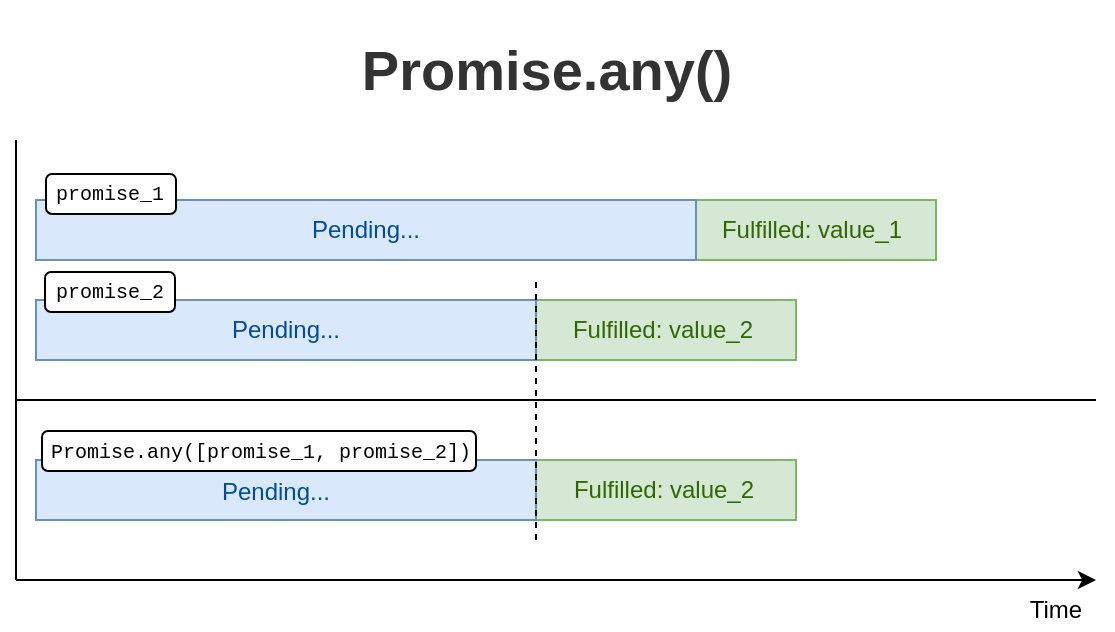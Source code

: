 <mxfile version="14.6.13" type="device" pages="3"><diagram id="idhxigilsuWetFB2cpPl" name="At least one promise fulfilled"><mxGraphModel dx="1422" dy="947" grid="1" gridSize="10" guides="1" tooltips="1" connect="1" arrows="1" fold="1" page="0" pageScale="1" pageWidth="827" pageHeight="1169" math="0" shadow="0"><root><mxCell id="0"/><mxCell id="1" parent="0"/><mxCell id="N8z0Ye5YrI288PrtkeDU-1" value="" style="rounded=0;whiteSpace=wrap;html=1;fillColor=#d5e8d4;strokeColor=#82b366;" parent="1" vertex="1"><mxGeometry x="70" y="370" width="450" height="30" as="geometry"/></mxCell><mxCell id="N8z0Ye5YrI288PrtkeDU-2" value="" style="rounded=0;whiteSpace=wrap;html=1;fillColor=#d5e8d4;strokeColor=#82b366;" parent="1" vertex="1"><mxGeometry x="70" y="420" width="380" height="30" as="geometry"/></mxCell><mxCell id="N8z0Ye5YrI288PrtkeDU-3" value="Promise.any()" style="text;strokeColor=none;fillColor=none;html=1;fontSize=28;fontStyle=1;verticalAlign=middle;align=center;fontColor=#333333;" parent="1" vertex="1"><mxGeometry x="210" y="270" width="230" height="70" as="geometry"/></mxCell><mxCell id="N8z0Ye5YrI288PrtkeDU-5" value="" style="endArrow=classic;html=1;" parent="1" edge="1"><mxGeometry width="50" height="50" relative="1" as="geometry"><mxPoint x="60" y="560" as="sourcePoint"/><mxPoint x="600" y="560" as="targetPoint"/></mxGeometry></mxCell><mxCell id="N8z0Ye5YrI288PrtkeDU-6" value="" style="endArrow=none;html=1;" parent="1" edge="1"><mxGeometry width="50" height="50" relative="1" as="geometry"><mxPoint x="60" y="560" as="sourcePoint"/><mxPoint x="60" y="340" as="targetPoint"/></mxGeometry></mxCell><mxCell id="N8z0Ye5YrI288PrtkeDU-7" value="Time" style="text;html=1;strokeColor=none;fillColor=none;align=center;verticalAlign=middle;whiteSpace=wrap;rounded=0;" parent="1" vertex="1"><mxGeometry x="560" y="565" width="40" height="20" as="geometry"/></mxCell><mxCell id="N8z0Ye5YrI288PrtkeDU-9" value="" style="endArrow=none;html=1;" parent="1" edge="1"><mxGeometry width="50" height="50" relative="1" as="geometry"><mxPoint x="60" y="470" as="sourcePoint"/><mxPoint x="600" y="470" as="targetPoint"/></mxGeometry></mxCell><mxCell id="N8z0Ye5YrI288PrtkeDU-12" value="" style="rounded=0;whiteSpace=wrap;html=1;fillColor=#dae8fc;strokeColor=#6c8ebf;" parent="1" vertex="1"><mxGeometry x="70" y="370" width="330" height="30" as="geometry"/></mxCell><mxCell id="N8z0Ye5YrI288PrtkeDU-13" value="Pending..." style="text;html=1;strokeColor=none;fillColor=none;align=center;verticalAlign=middle;whiteSpace=wrap;rounded=0;fontColor=#004C99;" parent="1" vertex="1"><mxGeometry x="195" y="375" width="80" height="20" as="geometry"/></mxCell><mxCell id="N8z0Ye5YrI288PrtkeDU-14" value="" style="rounded=0;whiteSpace=wrap;html=1;fillColor=#dae8fc;strokeColor=#6c8ebf;" parent="1" vertex="1"><mxGeometry x="70" y="420" width="250" height="30" as="geometry"/></mxCell><mxCell id="N8z0Ye5YrI288PrtkeDU-15" value="Pending..." style="text;html=1;strokeColor=none;fillColor=none;align=center;verticalAlign=middle;whiteSpace=wrap;rounded=0;fontColor=#004C99;" parent="1" vertex="1"><mxGeometry x="155" y="425" width="80" height="20" as="geometry"/></mxCell><mxCell id="N8z0Ye5YrI288PrtkeDU-16" value="Fulfilled: value_2" style="text;html=1;strokeColor=none;fillColor=none;align=center;verticalAlign=middle;whiteSpace=wrap;rounded=0;fontColor=#336600;" parent="1" vertex="1"><mxGeometry x="296" y="425" width="175" height="20" as="geometry"/></mxCell><mxCell id="N8z0Ye5YrI288PrtkeDU-17" value="Fulfilled: value_1" style="text;html=1;strokeColor=none;fillColor=none;align=center;verticalAlign=middle;whiteSpace=wrap;rounded=0;fontColor=#336600;" parent="1" vertex="1"><mxGeometry x="393" y="375" width="130" height="20" as="geometry"/></mxCell><mxCell id="N8z0Ye5YrI288PrtkeDU-18" value="" style="rounded=0;whiteSpace=wrap;html=1;fillColor=#d5e8d4;strokeColor=#82b366;" parent="1" vertex="1"><mxGeometry x="70" y="500" width="380" height="30" as="geometry"/></mxCell><mxCell id="N8z0Ye5YrI288PrtkeDU-19" value="" style="rounded=0;whiteSpace=wrap;html=1;fillColor=#dae8fc;strokeColor=#6c8ebf;" parent="1" vertex="1"><mxGeometry x="70" y="500" width="250" height="30" as="geometry"/></mxCell><mxCell id="N8z0Ye5YrI288PrtkeDU-20" value="Pending..." style="text;html=1;strokeColor=none;fillColor=none;align=center;verticalAlign=middle;whiteSpace=wrap;rounded=0;fontColor=#004C99;" parent="1" vertex="1"><mxGeometry x="150" y="505.5" width="80" height="20" as="geometry"/></mxCell><mxCell id="N8z0Ye5YrI288PrtkeDU-21" value="Fulfilled: value_2" style="text;html=1;strokeColor=none;fillColor=none;align=center;verticalAlign=middle;whiteSpace=wrap;rounded=0;fontColor=#336600;" parent="1" vertex="1"><mxGeometry x="303.5" y="505" width="160" height="20" as="geometry"/></mxCell><mxCell id="-S_mJhH61JFIsjPQwXrV-2" value="" style="rounded=1;whiteSpace=wrap;html=1;labelBackgroundColor=#ffffff;fontFamily=Courier New;fontSize=23;fontColor=#666666;align=left;" parent="1" vertex="1"><mxGeometry x="75" y="357" width="65" height="20" as="geometry"/></mxCell><mxCell id="N8z0Ye5YrI288PrtkeDU-10" value="promise_1" style="text;html=1;strokeColor=none;fillColor=none;align=center;verticalAlign=middle;whiteSpace=wrap;rounded=0;fontSize=10;fontFamily=Courier New;" parent="1" vertex="1"><mxGeometry x="81" y="357" width="52" height="20" as="geometry"/></mxCell><mxCell id="-S_mJhH61JFIsjPQwXrV-7" value="" style="rounded=1;whiteSpace=wrap;html=1;labelBackgroundColor=#ffffff;fontFamily=Courier New;fontSize=23;fontColor=#666666;align=left;" parent="1" vertex="1"><mxGeometry x="73" y="485.5" width="217" height="20" as="geometry"/></mxCell><mxCell id="-S_mJhH61JFIsjPQwXrV-8" value="Promise.any([promise_1, promise_2])" style="text;html=1;strokeColor=none;fillColor=none;align=center;verticalAlign=middle;whiteSpace=wrap;rounded=0;fontSize=10;fontFamily=Courier New;" parent="1" vertex="1"><mxGeometry x="75" y="485.5" width="215" height="20" as="geometry"/></mxCell><mxCell id="-S_mJhH61JFIsjPQwXrV-9" value="" style="rounded=1;whiteSpace=wrap;html=1;labelBackgroundColor=#ffffff;fontFamily=Courier New;fontSize=23;fontColor=#666666;align=left;" parent="1" vertex="1"><mxGeometry x="74.5" y="406" width="65" height="20" as="geometry"/></mxCell><mxCell id="-S_mJhH61JFIsjPQwXrV-10" value="promise_2" style="text;html=1;strokeColor=none;fillColor=none;align=center;verticalAlign=middle;whiteSpace=wrap;rounded=0;fontSize=10;fontFamily=Courier New;" parent="1" vertex="1"><mxGeometry x="80.5" y="406" width="52" height="20" as="geometry"/></mxCell><mxCell id="7-jWD6CF5Lc-jfGjgNCY-1" value="" style="endArrow=none;dashed=1;html=1;" parent="1" edge="1"><mxGeometry width="50" height="50" relative="1" as="geometry"><mxPoint x="320" y="540" as="sourcePoint"/><mxPoint x="320" y="410" as="targetPoint"/></mxGeometry></mxCell></root></mxGraphModel></diagram><diagram name="Rejected is ignored" id="TL_xoKHZocMhnvhmB61I"><mxGraphModel dx="1422" dy="947" grid="1" gridSize="10" guides="1" tooltips="1" connect="1" arrows="1" fold="1" page="0" pageScale="1" pageWidth="827" pageHeight="1169" math="0" shadow="0"><root><mxCell id="uTj2WCTEY_MhmhMrPoqT-0"/><mxCell id="uTj2WCTEY_MhmhMrPoqT-1" parent="uTj2WCTEY_MhmhMrPoqT-0"/><mxCell id="uTj2WCTEY_MhmhMrPoqT-2" value="" style="rounded=0;whiteSpace=wrap;html=1;fillColor=#f8cecc;strokeColor=#b85450;" parent="uTj2WCTEY_MhmhMrPoqT-1" vertex="1"><mxGeometry x="70" y="370" width="380" height="30" as="geometry"/></mxCell><mxCell id="uTj2WCTEY_MhmhMrPoqT-3" value="" style="rounded=0;whiteSpace=wrap;html=1;fillColor=#d5e8d4;strokeColor=#82b366;" parent="uTj2WCTEY_MhmhMrPoqT-1" vertex="1"><mxGeometry x="70" y="420" width="450" height="30" as="geometry"/></mxCell><mxCell id="uTj2WCTEY_MhmhMrPoqT-4" value="Promise.any()" style="text;strokeColor=none;fillColor=none;html=1;fontSize=28;fontStyle=1;verticalAlign=middle;align=center;fontColor=#333333;" parent="uTj2WCTEY_MhmhMrPoqT-1" vertex="1"><mxGeometry x="210" y="270" width="230" height="70" as="geometry"/></mxCell><mxCell id="uTj2WCTEY_MhmhMrPoqT-5" value="" style="endArrow=classic;html=1;" parent="uTj2WCTEY_MhmhMrPoqT-1" edge="1"><mxGeometry width="50" height="50" relative="1" as="geometry"><mxPoint x="60" y="560" as="sourcePoint"/><mxPoint x="600" y="560" as="targetPoint"/></mxGeometry></mxCell><mxCell id="uTj2WCTEY_MhmhMrPoqT-6" value="" style="endArrow=none;html=1;" parent="uTj2WCTEY_MhmhMrPoqT-1" edge="1"><mxGeometry width="50" height="50" relative="1" as="geometry"><mxPoint x="60" y="560" as="sourcePoint"/><mxPoint x="60" y="340" as="targetPoint"/></mxGeometry></mxCell><mxCell id="uTj2WCTEY_MhmhMrPoqT-7" value="Time" style="text;html=1;strokeColor=none;fillColor=none;align=center;verticalAlign=middle;whiteSpace=wrap;rounded=0;" parent="uTj2WCTEY_MhmhMrPoqT-1" vertex="1"><mxGeometry x="560" y="565" width="40" height="20" as="geometry"/></mxCell><mxCell id="uTj2WCTEY_MhmhMrPoqT-8" value="" style="endArrow=none;html=1;" parent="uTj2WCTEY_MhmhMrPoqT-1" edge="1"><mxGeometry width="50" height="50" relative="1" as="geometry"><mxPoint x="60" y="470" as="sourcePoint"/><mxPoint x="600" y="470" as="targetPoint"/></mxGeometry></mxCell><mxCell id="uTj2WCTEY_MhmhMrPoqT-9" value="" style="rounded=0;whiteSpace=wrap;html=1;fillColor=#dae8fc;strokeColor=#6c8ebf;" parent="uTj2WCTEY_MhmhMrPoqT-1" vertex="1"><mxGeometry x="70" y="370" width="260" height="30" as="geometry"/></mxCell><mxCell id="uTj2WCTEY_MhmhMrPoqT-10" value="Pending..." style="text;html=1;strokeColor=none;fillColor=none;align=center;verticalAlign=middle;whiteSpace=wrap;rounded=0;fontColor=#004C99;" parent="uTj2WCTEY_MhmhMrPoqT-1" vertex="1"><mxGeometry x="160" y="375" width="80" height="20" as="geometry"/></mxCell><mxCell id="uTj2WCTEY_MhmhMrPoqT-11" value="" style="rounded=0;whiteSpace=wrap;html=1;fillColor=#dae8fc;strokeColor=#6c8ebf;" parent="uTj2WCTEY_MhmhMrPoqT-1" vertex="1"><mxGeometry x="70" y="420" width="330" height="30" as="geometry"/></mxCell><mxCell id="uTj2WCTEY_MhmhMrPoqT-12" value="Pending..." style="text;html=1;strokeColor=none;fillColor=none;align=center;verticalAlign=middle;whiteSpace=wrap;rounded=0;fontColor=#004C99;" parent="uTj2WCTEY_MhmhMrPoqT-1" vertex="1"><mxGeometry x="195" y="425" width="80" height="20" as="geometry"/></mxCell><mxCell id="uTj2WCTEY_MhmhMrPoqT-13" value="Fulfilled: value_2" style="text;html=1;strokeColor=none;fillColor=none;align=center;verticalAlign=middle;whiteSpace=wrap;rounded=0;fontColor=#336600;" parent="uTj2WCTEY_MhmhMrPoqT-1" vertex="1"><mxGeometry x="370.5" y="425" width="175" height="20" as="geometry"/></mxCell><mxCell id="uTj2WCTEY_MhmhMrPoqT-14" value="Rejected: reason_1" style="text;html=1;strokeColor=none;fillColor=none;align=center;verticalAlign=middle;whiteSpace=wrap;rounded=0;fontColor=#990000;" parent="uTj2WCTEY_MhmhMrPoqT-1" vertex="1"><mxGeometry x="326" y="374" width="130" height="20" as="geometry"/></mxCell><mxCell id="uTj2WCTEY_MhmhMrPoqT-15" value="" style="rounded=0;whiteSpace=wrap;html=1;fillColor=#d5e8d4;strokeColor=#82b366;" parent="uTj2WCTEY_MhmhMrPoqT-1" vertex="1"><mxGeometry x="70" y="500" width="450" height="30" as="geometry"/></mxCell><mxCell id="uTj2WCTEY_MhmhMrPoqT-16" value="" style="rounded=0;whiteSpace=wrap;html=1;fillColor=#dae8fc;strokeColor=#6c8ebf;" parent="uTj2WCTEY_MhmhMrPoqT-1" vertex="1"><mxGeometry x="70" y="500" width="330" height="30" as="geometry"/></mxCell><mxCell id="uTj2WCTEY_MhmhMrPoqT-17" value="Pending..." style="text;html=1;strokeColor=none;fillColor=none;align=center;verticalAlign=middle;whiteSpace=wrap;rounded=0;fontColor=#004C99;" parent="uTj2WCTEY_MhmhMrPoqT-1" vertex="1"><mxGeometry x="195" y="505" width="80" height="20" as="geometry"/></mxCell><mxCell id="uTj2WCTEY_MhmhMrPoqT-18" value="Fulfilled: value_2" style="text;html=1;strokeColor=none;fillColor=none;align=center;verticalAlign=middle;whiteSpace=wrap;rounded=0;fontColor=#336600;" parent="uTj2WCTEY_MhmhMrPoqT-1" vertex="1"><mxGeometry x="378" y="504.5" width="160" height="20" as="geometry"/></mxCell><mxCell id="uTj2WCTEY_MhmhMrPoqT-19" value="" style="rounded=1;whiteSpace=wrap;html=1;labelBackgroundColor=#ffffff;fontFamily=Courier New;fontSize=23;fontColor=#666666;align=left;" parent="uTj2WCTEY_MhmhMrPoqT-1" vertex="1"><mxGeometry x="75" y="357" width="65" height="20" as="geometry"/></mxCell><mxCell id="uTj2WCTEY_MhmhMrPoqT-20" value="promise_1" style="text;html=1;strokeColor=none;fillColor=none;align=center;verticalAlign=middle;whiteSpace=wrap;rounded=0;fontSize=10;fontFamily=Courier New;" parent="uTj2WCTEY_MhmhMrPoqT-1" vertex="1"><mxGeometry x="81" y="357" width="52" height="20" as="geometry"/></mxCell><mxCell id="uTj2WCTEY_MhmhMrPoqT-21" value="" style="rounded=1;whiteSpace=wrap;html=1;labelBackgroundColor=#ffffff;fontFamily=Courier New;fontSize=23;fontColor=#666666;align=left;" parent="uTj2WCTEY_MhmhMrPoqT-1" vertex="1"><mxGeometry x="73" y="485.5" width="217" height="20" as="geometry"/></mxCell><mxCell id="uTj2WCTEY_MhmhMrPoqT-22" value="Promise.any([promise_1, promise_2])" style="text;html=1;strokeColor=none;fillColor=none;align=center;verticalAlign=middle;whiteSpace=wrap;rounded=0;fontSize=10;fontFamily=Courier New;" parent="uTj2WCTEY_MhmhMrPoqT-1" vertex="1"><mxGeometry x="75" y="485.5" width="215" height="20" as="geometry"/></mxCell><mxCell id="uTj2WCTEY_MhmhMrPoqT-23" value="" style="rounded=1;whiteSpace=wrap;html=1;labelBackgroundColor=#ffffff;fontFamily=Courier New;fontSize=23;fontColor=#666666;align=left;" parent="uTj2WCTEY_MhmhMrPoqT-1" vertex="1"><mxGeometry x="74.5" y="406" width="65" height="20" as="geometry"/></mxCell><mxCell id="uTj2WCTEY_MhmhMrPoqT-24" value="promise_2" style="text;html=1;strokeColor=none;fillColor=none;align=center;verticalAlign=middle;whiteSpace=wrap;rounded=0;fontSize=10;fontFamily=Courier New;" parent="uTj2WCTEY_MhmhMrPoqT-1" vertex="1"><mxGeometry x="80.5" y="406" width="52" height="20" as="geometry"/></mxCell><mxCell id="uTj2WCTEY_MhmhMrPoqT-25" value="" style="endArrow=none;dashed=1;html=1;" parent="uTj2WCTEY_MhmhMrPoqT-1" edge="1"><mxGeometry width="50" height="50" relative="1" as="geometry"><mxPoint x="400" y="540" as="sourcePoint"/><mxPoint x="400" y="410" as="targetPoint"/></mxGeometry></mxCell></root></mxGraphModel></diagram><diagram name="All promises rejected" id="05dCHv4usbjD3H7Q2Go7"><mxGraphModel dx="1422" dy="947" grid="1" gridSize="10" guides="1" tooltips="1" connect="1" arrows="1" fold="1" page="0" pageScale="1" pageWidth="827" pageHeight="1169" math="0" shadow="0"><root><mxCell id="Uot6-I3UawnojIUIg4Ep-0"/><mxCell id="Uot6-I3UawnojIUIg4Ep-1" parent="Uot6-I3UawnojIUIg4Ep-0"/><mxCell id="Uot6-I3UawnojIUIg4Ep-2" value="" style="rounded=0;whiteSpace=wrap;html=1;fillColor=#f8cecc;strokeColor=#b85450;" parent="Uot6-I3UawnojIUIg4Ep-1" vertex="1"><mxGeometry x="70" y="370" width="450" height="30" as="geometry"/></mxCell><mxCell id="Uot6-I3UawnojIUIg4Ep-3" value="" style="rounded=0;whiteSpace=wrap;html=1;fillColor=#f8cecc;strokeColor=#b85450;" parent="Uot6-I3UawnojIUIg4Ep-1" vertex="1"><mxGeometry x="70" y="420" width="390" height="30" as="geometry"/></mxCell><mxCell id="Uot6-I3UawnojIUIg4Ep-4" value="Promise.any()" style="text;strokeColor=none;fillColor=none;html=1;fontSize=28;fontStyle=1;verticalAlign=middle;align=center;fontColor=#333333;" parent="Uot6-I3UawnojIUIg4Ep-1" vertex="1"><mxGeometry x="220" y="280" width="230" height="70" as="geometry"/></mxCell><mxCell id="Uot6-I3UawnojIUIg4Ep-5" value="" style="endArrow=classic;html=1;" parent="Uot6-I3UawnojIUIg4Ep-1" edge="1"><mxGeometry width="50" height="50" relative="1" as="geometry"><mxPoint x="60" y="560" as="sourcePoint"/><mxPoint x="600" y="560" as="targetPoint"/></mxGeometry></mxCell><mxCell id="Uot6-I3UawnojIUIg4Ep-6" value="" style="endArrow=none;html=1;" parent="Uot6-I3UawnojIUIg4Ep-1" edge="1"><mxGeometry width="50" height="50" relative="1" as="geometry"><mxPoint x="60" y="560" as="sourcePoint"/><mxPoint x="60" y="340" as="targetPoint"/></mxGeometry></mxCell><mxCell id="Uot6-I3UawnojIUIg4Ep-7" value="Time" style="text;html=1;strokeColor=none;fillColor=none;align=center;verticalAlign=middle;whiteSpace=wrap;rounded=0;" parent="Uot6-I3UawnojIUIg4Ep-1" vertex="1"><mxGeometry x="560" y="565" width="40" height="20" as="geometry"/></mxCell><mxCell id="Uot6-I3UawnojIUIg4Ep-8" value="" style="endArrow=none;html=1;" parent="Uot6-I3UawnojIUIg4Ep-1" edge="1"><mxGeometry width="50" height="50" relative="1" as="geometry"><mxPoint x="60" y="470" as="sourcePoint"/><mxPoint x="600" y="470" as="targetPoint"/></mxGeometry></mxCell><mxCell id="Uot6-I3UawnojIUIg4Ep-9" value="" style="rounded=0;whiteSpace=wrap;html=1;fillColor=#dae8fc;strokeColor=#6c8ebf;" parent="Uot6-I3UawnojIUIg4Ep-1" vertex="1"><mxGeometry x="70" y="370" width="330" height="30" as="geometry"/></mxCell><mxCell id="Uot6-I3UawnojIUIg4Ep-10" value="Pending..." style="text;html=1;strokeColor=none;fillColor=none;align=center;verticalAlign=middle;whiteSpace=wrap;rounded=0;fontColor=#004C99;" parent="Uot6-I3UawnojIUIg4Ep-1" vertex="1"><mxGeometry x="195" y="375" width="80" height="20" as="geometry"/></mxCell><mxCell id="Uot6-I3UawnojIUIg4Ep-11" value="" style="rounded=0;whiteSpace=wrap;html=1;fillColor=#dae8fc;strokeColor=#6c8ebf;" parent="Uot6-I3UawnojIUIg4Ep-1" vertex="1"><mxGeometry x="70" y="420" width="260" height="30" as="geometry"/></mxCell><mxCell id="Uot6-I3UawnojIUIg4Ep-12" value="Pending..." style="text;html=1;strokeColor=none;fillColor=none;align=center;verticalAlign=middle;whiteSpace=wrap;rounded=0;fontColor=#004C99;" parent="Uot6-I3UawnojIUIg4Ep-1" vertex="1"><mxGeometry x="160" y="425" width="80" height="20" as="geometry"/></mxCell><mxCell id="Uot6-I3UawnojIUIg4Ep-13" value="Rejected: reason_2" style="text;html=1;strokeColor=none;fillColor=none;align=center;verticalAlign=middle;whiteSpace=wrap;rounded=0;fontColor=#990000;" parent="Uot6-I3UawnojIUIg4Ep-1" vertex="1"><mxGeometry x="330" y="425" width="130" height="20" as="geometry"/></mxCell><mxCell id="Uot6-I3UawnojIUIg4Ep-14" value="Rejected: reason_1" style="text;html=1;strokeColor=none;fillColor=none;align=center;verticalAlign=middle;whiteSpace=wrap;rounded=0;fontColor=#990000;" parent="Uot6-I3UawnojIUIg4Ep-1" vertex="1"><mxGeometry x="394" y="374" width="130" height="20" as="geometry"/></mxCell><mxCell id="Uot6-I3UawnojIUIg4Ep-15" value="" style="rounded=0;whiteSpace=wrap;html=1;fillColor=#f8cecc;strokeColor=#b85450;" parent="Uot6-I3UawnojIUIg4Ep-1" vertex="1"><mxGeometry x="70" y="500" width="480" height="30" as="geometry"/></mxCell><mxCell id="Uot6-I3UawnojIUIg4Ep-16" value="" style="rounded=0;whiteSpace=wrap;html=1;fillColor=#dae8fc;strokeColor=#6c8ebf;" parent="Uot6-I3UawnojIUIg4Ep-1" vertex="1"><mxGeometry x="70" y="500" width="330" height="30" as="geometry"/></mxCell><mxCell id="Uot6-I3UawnojIUIg4Ep-17" value="Pending..." style="text;html=1;strokeColor=none;fillColor=none;align=center;verticalAlign=middle;whiteSpace=wrap;rounded=0;fontColor=#004C99;" parent="Uot6-I3UawnojIUIg4Ep-1" vertex="1"><mxGeometry x="195" y="505" width="80" height="20" as="geometry"/></mxCell><mxCell id="Uot6-I3UawnojIUIg4Ep-19" value="" style="endArrow=none;dashed=1;html=1;fontSize=16;fontColor=#336600;" parent="Uot6-I3UawnojIUIg4Ep-1" edge="1"><mxGeometry width="50" height="50" relative="1" as="geometry"><mxPoint x="330" y="490" as="sourcePoint"/><mxPoint x="330" y="410" as="targetPoint"/></mxGeometry></mxCell><mxCell id="Uot6-I3UawnojIUIg4Ep-20" value="" style="rounded=1;whiteSpace=wrap;html=1;labelBackgroundColor=#ffffff;fontFamily=Courier New;fontSize=23;fontColor=#666666;align=left;" parent="Uot6-I3UawnojIUIg4Ep-1" vertex="1"><mxGeometry x="75" y="357" width="65" height="20" as="geometry"/></mxCell><mxCell id="Uot6-I3UawnojIUIg4Ep-21" value="promise_1" style="text;html=1;strokeColor=none;fillColor=none;align=center;verticalAlign=middle;whiteSpace=wrap;rounded=0;fontSize=10;fontFamily=Courier New;" parent="Uot6-I3UawnojIUIg4Ep-1" vertex="1"><mxGeometry x="81" y="357" width="52" height="20" as="geometry"/></mxCell><mxCell id="Uot6-I3UawnojIUIg4Ep-22" value="" style="rounded=1;whiteSpace=wrap;html=1;labelBackgroundColor=#ffffff;fontFamily=Courier New;fontSize=23;fontColor=#666666;align=left;" parent="Uot6-I3UawnojIUIg4Ep-1" vertex="1"><mxGeometry x="73" y="485.5" width="217" height="20" as="geometry"/></mxCell><mxCell id="Uot6-I3UawnojIUIg4Ep-23" value="Promise.any([promise_1, promise_2])" style="text;html=1;strokeColor=none;fillColor=none;align=center;verticalAlign=middle;whiteSpace=wrap;rounded=0;fontSize=10;fontFamily=Courier New;" parent="Uot6-I3UawnojIUIg4Ep-1" vertex="1"><mxGeometry x="72" y="485.5" width="219" height="20" as="geometry"/></mxCell><mxCell id="Uot6-I3UawnojIUIg4Ep-24" value="" style="rounded=1;whiteSpace=wrap;html=1;labelBackgroundColor=#ffffff;fontFamily=Courier New;fontSize=23;fontColor=#666666;align=left;" parent="Uot6-I3UawnojIUIg4Ep-1" vertex="1"><mxGeometry x="74.5" y="406" width="65" height="20" as="geometry"/></mxCell><mxCell id="Uot6-I3UawnojIUIg4Ep-25" value="promise_2" style="text;html=1;strokeColor=none;fillColor=none;align=center;verticalAlign=middle;whiteSpace=wrap;rounded=0;fontSize=10;fontFamily=Courier New;" parent="Uot6-I3UawnojIUIg4Ep-1" vertex="1"><mxGeometry x="80.5" y="406" width="52" height="20" as="geometry"/></mxCell><mxCell id="Uot6-I3UawnojIUIg4Ep-27" value="Rejected: AggregateError ([reason_1, reason2])" style="text;html=1;strokeColor=none;fillColor=none;align=center;verticalAlign=middle;whiteSpace=wrap;rounded=0;fontColor=#990000;fontSize=11;" parent="Uot6-I3UawnojIUIg4Ep-1" vertex="1"><mxGeometry x="394" y="504" width="166" height="20" as="geometry"/></mxCell><mxCell id="1OWFY98ij8zgWpL5QM-b-0" value="" style="endArrow=none;dashed=1;html=1;fontSize=16;fontColor=#336600;" parent="Uot6-I3UawnojIUIg4Ep-1" edge="1"><mxGeometry width="50" height="50" relative="1" as="geometry"><mxPoint x="400" y="540" as="sourcePoint"/><mxPoint x="400" y="360" as="targetPoint"/></mxGeometry></mxCell><mxCell id="1OWFY98ij8zgWpL5QM-b-1" value="" style="endArrow=none;dashed=1;html=1;fontSize=16;fontColor=#336600;" parent="Uot6-I3UawnojIUIg4Ep-1" edge="1"><mxGeometry width="50" height="50" relative="1" as="geometry"><mxPoint x="400" y="490" as="sourcePoint"/><mxPoint x="330" y="490" as="targetPoint"/></mxGeometry></mxCell></root></mxGraphModel></diagram></mxfile>